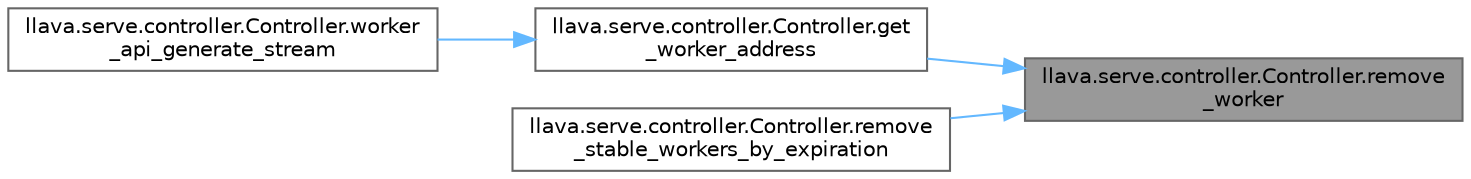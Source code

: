 digraph "llava.serve.controller.Controller.remove_worker"
{
 // LATEX_PDF_SIZE
  bgcolor="transparent";
  edge [fontname=Helvetica,fontsize=10,labelfontname=Helvetica,labelfontsize=10];
  node [fontname=Helvetica,fontsize=10,shape=box,height=0.2,width=0.4];
  rankdir="RL";
  Node1 [id="Node000001",label="llava.serve.controller.Controller.remove\l_worker",height=0.2,width=0.4,color="gray40", fillcolor="grey60", style="filled", fontcolor="black",tooltip=" "];
  Node1 -> Node2 [id="edge1_Node000001_Node000002",dir="back",color="steelblue1",style="solid",tooltip=" "];
  Node2 [id="Node000002",label="llava.serve.controller.Controller.get\l_worker_address",height=0.2,width=0.4,color="grey40", fillcolor="white", style="filled",URL="$classllava_1_1serve_1_1controller_1_1_controller.html#aa622ce0c111890f7fdbe460bda6b9955",tooltip=" "];
  Node2 -> Node3 [id="edge2_Node000002_Node000003",dir="back",color="steelblue1",style="solid",tooltip=" "];
  Node3 [id="Node000003",label="llava.serve.controller.Controller.worker\l_api_generate_stream",height=0.2,width=0.4,color="grey40", fillcolor="white", style="filled",URL="$classllava_1_1serve_1_1controller_1_1_controller.html#a634ce73e2d633f9a19bd291e1cb209b0",tooltip=" "];
  Node1 -> Node4 [id="edge3_Node000001_Node000004",dir="back",color="steelblue1",style="solid",tooltip=" "];
  Node4 [id="Node000004",label="llava.serve.controller.Controller.remove\l_stable_workers_by_expiration",height=0.2,width=0.4,color="grey40", fillcolor="white", style="filled",URL="$classllava_1_1serve_1_1controller_1_1_controller.html#aca6579cb53fdc1fef2b0814d2e98bfb6",tooltip=" "];
}
